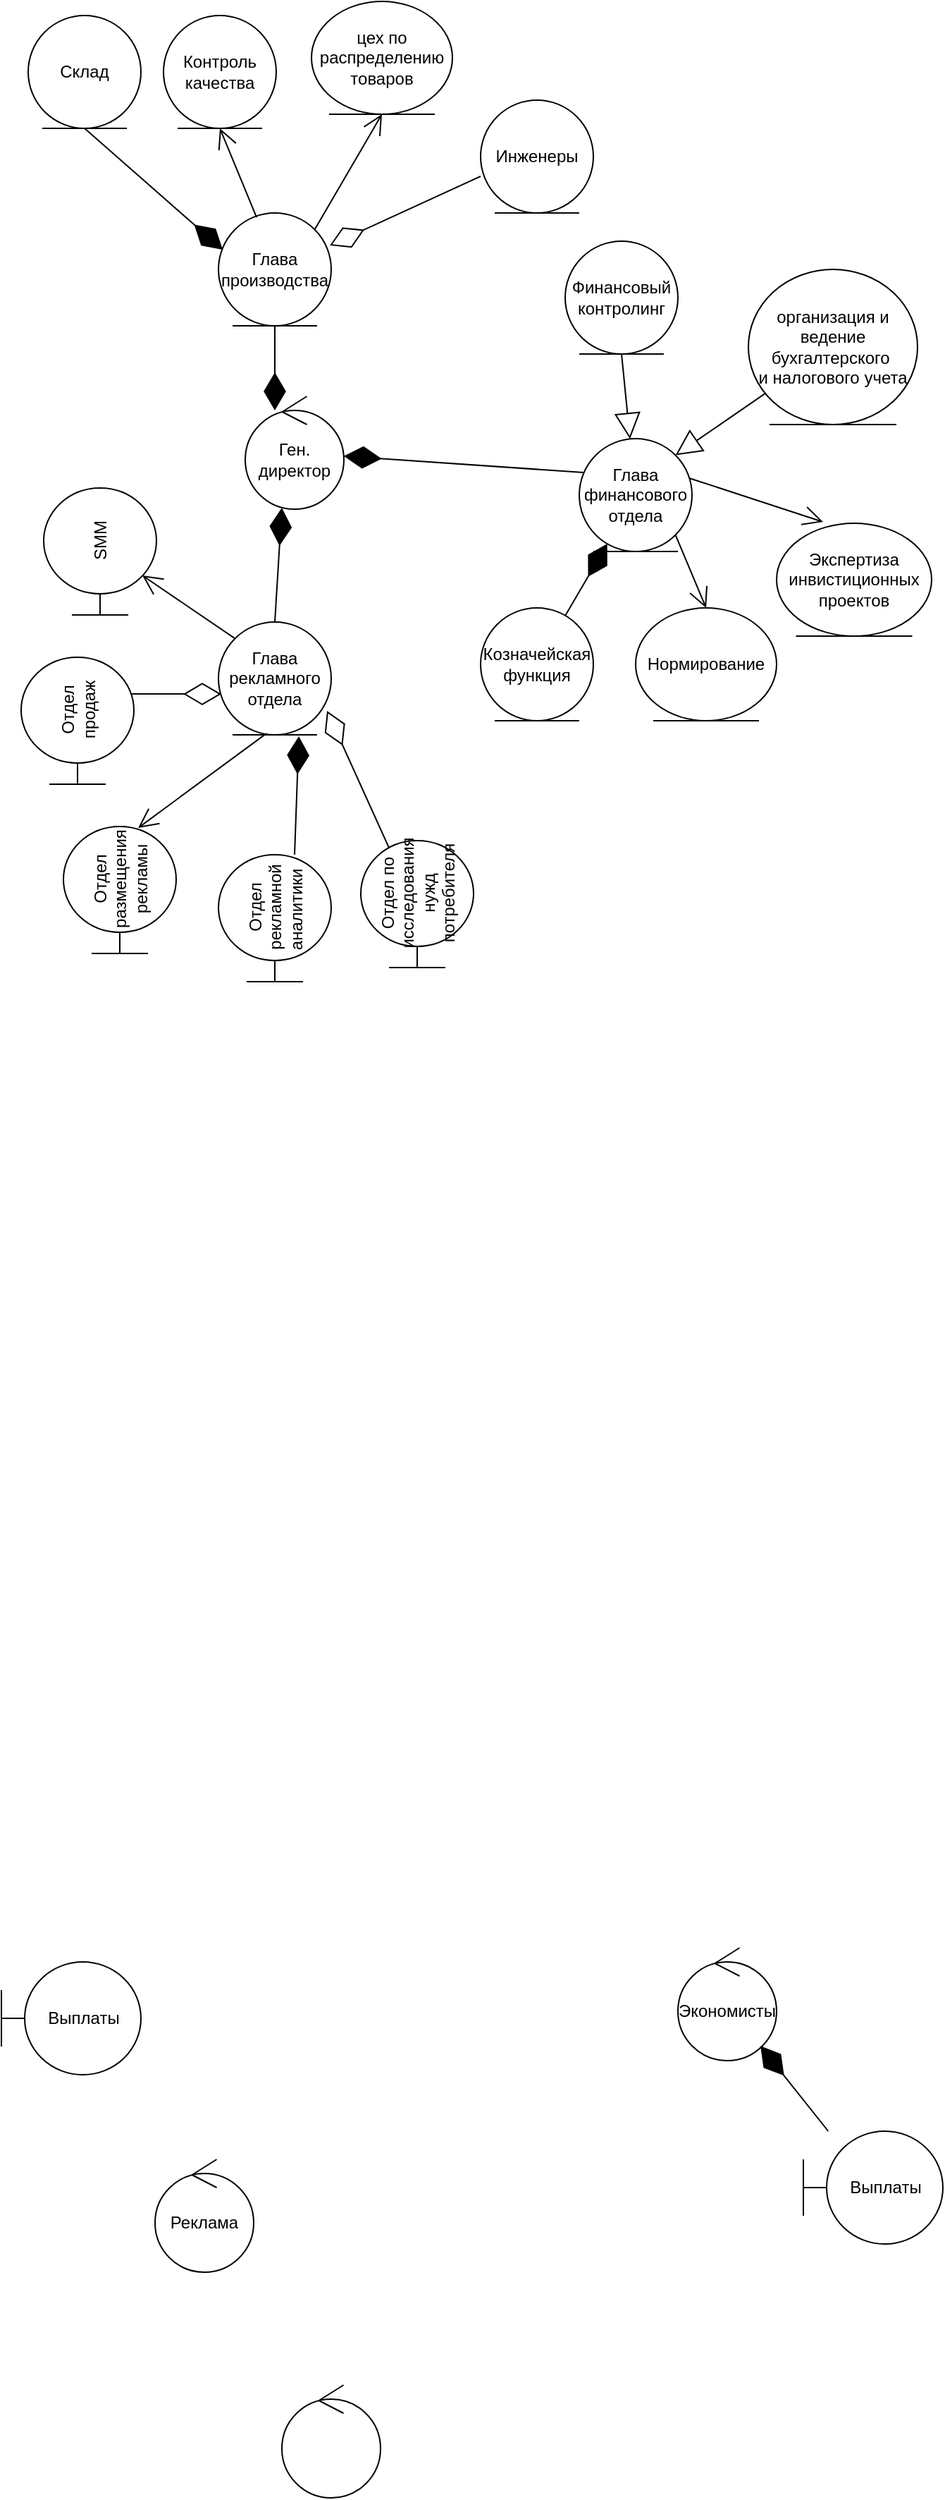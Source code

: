 <mxfile version="20.8.5" type="github">
  <diagram name="Страница 1" id="4H8iXRmtnrGgzoY1Sn-D">
    <mxGraphModel dx="1687" dy="936" grid="1" gridSize="10" guides="1" tooltips="1" connect="1" arrows="1" fold="1" page="1" pageScale="1" pageWidth="827" pageHeight="1169" math="0" shadow="0">
      <root>
        <mxCell id="0" />
        <mxCell id="1" parent="0" />
        <mxCell id="_J8wM2OBpAw2C5zsuMnr-1" value="Отдел продаж" style="shape=umlBoundary;whiteSpace=wrap;html=1;rotation=-90;" parent="1" vertex="1">
          <mxGeometry x="40" y="560" width="90" height="80" as="geometry" />
        </mxCell>
        <mxCell id="_J8wM2OBpAw2C5zsuMnr-2" value="Глава рекламного отдела" style="ellipse;shape=umlEntity;whiteSpace=wrap;html=1;" parent="1" vertex="1">
          <mxGeometry x="185" y="530" width="80" height="80" as="geometry" />
        </mxCell>
        <mxCell id="_J8wM2OBpAw2C5zsuMnr-3" value="Ген. директор" style="ellipse;shape=umlControl;whiteSpace=wrap;html=1;" parent="1" vertex="1">
          <mxGeometry x="204" y="370" width="70" height="80" as="geometry" />
        </mxCell>
        <mxCell id="_J8wM2OBpAw2C5zsuMnr-4" value="Отдел размещения рекламы" style="shape=umlBoundary;whiteSpace=wrap;html=1;rotation=-90;" parent="1" vertex="1">
          <mxGeometry x="70" y="680" width="90" height="80" as="geometry" />
        </mxCell>
        <mxCell id="_J8wM2OBpAw2C5zsuMnr-5" value="SMM" style="shape=umlBoundary;whiteSpace=wrap;html=1;rotation=-90;" parent="1" vertex="1">
          <mxGeometry x="56" y="440" width="90" height="80" as="geometry" />
        </mxCell>
        <mxCell id="_J8wM2OBpAw2C5zsuMnr-6" value="Отдел рекламной аналитики&amp;nbsp;" style="shape=umlBoundary;whiteSpace=wrap;html=1;rotation=-90;" parent="1" vertex="1">
          <mxGeometry x="180" y="700" width="90" height="80" as="geometry" />
        </mxCell>
        <mxCell id="_J8wM2OBpAw2C5zsuMnr-7" value="Отдел по исследования нужд потребителя" style="shape=umlBoundary;whiteSpace=wrap;html=1;rotation=-90;" parent="1" vertex="1">
          <mxGeometry x="281" y="690" width="90" height="80" as="geometry" />
        </mxCell>
        <mxCell id="_J8wM2OBpAw2C5zsuMnr-14" value="Глава финансового отдела" style="ellipse;shape=umlEntity;whiteSpace=wrap;html=1;" parent="1" vertex="1">
          <mxGeometry x="441" y="400" width="80" height="80" as="geometry" />
        </mxCell>
        <mxCell id="_J8wM2OBpAw2C5zsuMnr-19" value="организация и ведение бухгалтерского&amp;nbsp;&lt;br&gt;и налогового учета" style="ellipse;shape=umlEntity;whiteSpace=wrap;html=1;" parent="1" vertex="1">
          <mxGeometry x="561" y="280" width="120" height="110" as="geometry" />
        </mxCell>
        <mxCell id="_J8wM2OBpAw2C5zsuMnr-20" value="Экспертиза инвистиционных проектов" style="ellipse;shape=umlEntity;whiteSpace=wrap;html=1;" parent="1" vertex="1">
          <mxGeometry x="581" y="460" width="110" height="80" as="geometry" />
        </mxCell>
        <mxCell id="_J8wM2OBpAw2C5zsuMnr-21" value="Нормирование" style="ellipse;shape=umlEntity;whiteSpace=wrap;html=1;" parent="1" vertex="1">
          <mxGeometry x="481" y="520" width="100" height="80" as="geometry" />
        </mxCell>
        <mxCell id="_J8wM2OBpAw2C5zsuMnr-22" value="Козначейская&lt;br&gt;функция" style="ellipse;shape=umlEntity;whiteSpace=wrap;html=1;" parent="1" vertex="1">
          <mxGeometry x="371" y="520" width="80" height="80" as="geometry" />
        </mxCell>
        <mxCell id="_J8wM2OBpAw2C5zsuMnr-27" value="Финансовый контролинг" style="ellipse;shape=umlEntity;whiteSpace=wrap;html=1;" parent="1" vertex="1">
          <mxGeometry x="431" y="260" width="80" height="80" as="geometry" />
        </mxCell>
        <mxCell id="_J8wM2OBpAw2C5zsuMnr-29" value="Глава производства" style="ellipse;shape=umlEntity;whiteSpace=wrap;html=1;" parent="1" vertex="1">
          <mxGeometry x="185" y="240" width="80" height="80" as="geometry" />
        </mxCell>
        <mxCell id="_J8wM2OBpAw2C5zsuMnr-31" value="Инженеры" style="ellipse;shape=umlEntity;whiteSpace=wrap;html=1;" parent="1" vertex="1">
          <mxGeometry x="371" y="160" width="80" height="80" as="geometry" />
        </mxCell>
        <mxCell id="_J8wM2OBpAw2C5zsuMnr-33" value="Склад" style="ellipse;shape=umlEntity;whiteSpace=wrap;html=1;" parent="1" vertex="1">
          <mxGeometry x="50" y="100" width="80" height="80" as="geometry" />
        </mxCell>
        <mxCell id="_J8wM2OBpAw2C5zsuMnr-35" value="Контроль качества" style="ellipse;shape=umlEntity;whiteSpace=wrap;html=1;" parent="1" vertex="1">
          <mxGeometry x="146" y="100" width="80" height="80" as="geometry" />
        </mxCell>
        <mxCell id="_J8wM2OBpAw2C5zsuMnr-37" value="цех по распределению&lt;br&gt;товаров" style="ellipse;shape=umlEntity;whiteSpace=wrap;html=1;" parent="1" vertex="1">
          <mxGeometry x="251" y="90" width="100" height="80" as="geometry" />
        </mxCell>
        <mxCell id="VIMMK_ieuh5GP0SW73c3-1" value="" style="endArrow=diamondThin;endFill=1;endSize=24;html=1;rounded=0;" edge="1" parent="1" source="_J8wM2OBpAw2C5zsuMnr-22" target="_J8wM2OBpAw2C5zsuMnr-14">
          <mxGeometry width="160" relative="1" as="geometry">
            <mxPoint x="311" y="500" as="sourcePoint" />
            <mxPoint x="471" y="500" as="targetPoint" />
          </mxGeometry>
        </mxCell>
        <mxCell id="VIMMK_ieuh5GP0SW73c3-2" value="" style="endArrow=diamondThin;endFill=1;endSize=24;html=1;rounded=0;entryX=0.713;entryY=1.013;entryDx=0;entryDy=0;entryPerimeter=0;exitX=1;exitY=0.675;exitDx=0;exitDy=0;exitPerimeter=0;" edge="1" parent="1" source="_J8wM2OBpAw2C5zsuMnr-6" target="_J8wM2OBpAw2C5zsuMnr-2">
          <mxGeometry width="160" relative="1" as="geometry">
            <mxPoint x="320" y="800" as="sourcePoint" />
            <mxPoint x="490" y="610" as="targetPoint" />
          </mxGeometry>
        </mxCell>
        <mxCell id="VIMMK_ieuh5GP0SW73c3-3" value="" style="endArrow=diamondThin;endFill=0;endSize=24;html=1;rounded=0;entryX=0.025;entryY=0.638;entryDx=0;entryDy=0;entryPerimeter=0;exitX=0.711;exitY=0.975;exitDx=0;exitDy=0;exitPerimeter=0;" edge="1" parent="1" source="_J8wM2OBpAw2C5zsuMnr-1" target="_J8wM2OBpAw2C5zsuMnr-2">
          <mxGeometry width="160" relative="1" as="geometry">
            <mxPoint x="330" y="610" as="sourcePoint" />
            <mxPoint x="490" y="610" as="targetPoint" />
          </mxGeometry>
        </mxCell>
        <mxCell id="VIMMK_ieuh5GP0SW73c3-4" value="" style="endArrow=diamondThin;endFill=0;endSize=24;html=1;rounded=0;entryX=0.963;entryY=0.788;entryDx=0;entryDy=0;exitX=0.944;exitY=0.25;exitDx=0;exitDy=0;exitPerimeter=0;entryPerimeter=0;" edge="1" parent="1" source="_J8wM2OBpAw2C5zsuMnr-7" target="_J8wM2OBpAw2C5zsuMnr-2">
          <mxGeometry width="160" relative="1" as="geometry">
            <mxPoint x="330" y="610" as="sourcePoint" />
            <mxPoint x="490" y="610" as="targetPoint" />
          </mxGeometry>
        </mxCell>
        <mxCell id="VIMMK_ieuh5GP0SW73c3-5" value="" style="endArrow=diamondThin;endFill=1;endSize=24;html=1;rounded=0;exitX=0.5;exitY=0;exitDx=0;exitDy=0;entryX=0.371;entryY=0.988;entryDx=0;entryDy=0;entryPerimeter=0;" edge="1" parent="1" source="_J8wM2OBpAw2C5zsuMnr-2" target="_J8wM2OBpAw2C5zsuMnr-3">
          <mxGeometry width="160" relative="1" as="geometry">
            <mxPoint x="330" y="610" as="sourcePoint" />
            <mxPoint x="490" y="610" as="targetPoint" />
          </mxGeometry>
        </mxCell>
        <mxCell id="VIMMK_ieuh5GP0SW73c3-6" value="" style="endArrow=diamondThin;endFill=1;endSize=24;html=1;rounded=0;entryX=0.3;entryY=0.125;entryDx=0;entryDy=0;entryPerimeter=0;" edge="1" parent="1" source="_J8wM2OBpAw2C5zsuMnr-29" target="_J8wM2OBpAw2C5zsuMnr-3">
          <mxGeometry width="160" relative="1" as="geometry">
            <mxPoint x="370" y="400" as="sourcePoint" />
            <mxPoint x="425.97" y="249.04" as="targetPoint" />
          </mxGeometry>
        </mxCell>
        <mxCell id="VIMMK_ieuh5GP0SW73c3-7" value="" style="endArrow=diamondThin;endFill=1;endSize=24;html=1;rounded=0;exitX=0.038;exitY=0.3;exitDx=0;exitDy=0;exitPerimeter=0;" edge="1" parent="1" source="_J8wM2OBpAw2C5zsuMnr-14" target="_J8wM2OBpAw2C5zsuMnr-3">
          <mxGeometry width="160" relative="1" as="geometry">
            <mxPoint x="380" y="390" as="sourcePoint" />
            <mxPoint x="435.97" y="239.04" as="targetPoint" />
          </mxGeometry>
        </mxCell>
        <mxCell id="VIMMK_ieuh5GP0SW73c3-9" value="" style="endArrow=diamondThin;endFill=0;endSize=24;html=1;rounded=0;exitX=0;exitY=0.675;exitDx=0;exitDy=0;entryX=0.988;entryY=0.288;entryDx=0;entryDy=0;entryPerimeter=0;exitPerimeter=0;" edge="1" parent="1" source="_J8wM2OBpAw2C5zsuMnr-31" target="_J8wM2OBpAw2C5zsuMnr-29">
          <mxGeometry width="160" relative="1" as="geometry">
            <mxPoint x="-49" y="310" as="sourcePoint" />
            <mxPoint x="111" y="310" as="targetPoint" />
          </mxGeometry>
        </mxCell>
        <mxCell id="VIMMK_ieuh5GP0SW73c3-10" value="" style="endArrow=diamondThin;endFill=1;endSize=24;html=1;rounded=0;entryX=0.038;entryY=0.325;entryDx=0;entryDy=0;entryPerimeter=0;exitX=0.5;exitY=1;exitDx=0;exitDy=0;" edge="1" parent="1" source="_J8wM2OBpAw2C5zsuMnr-33" target="_J8wM2OBpAw2C5zsuMnr-29">
          <mxGeometry width="160" relative="1" as="geometry">
            <mxPoint x="10" y="250" as="sourcePoint" />
            <mxPoint x="170" y="250" as="targetPoint" />
          </mxGeometry>
        </mxCell>
        <mxCell id="VIMMK_ieuh5GP0SW73c3-13" value="" style="endArrow=block;endSize=16;endFill=0;html=1;rounded=0;entryX=1;entryY=0;entryDx=0;entryDy=0;" edge="1" parent="1" source="_J8wM2OBpAw2C5zsuMnr-19" target="_J8wM2OBpAw2C5zsuMnr-14">
          <mxGeometry x="-0.009" width="160" relative="1" as="geometry">
            <mxPoint x="311" y="400" as="sourcePoint" />
            <mxPoint x="471" y="400" as="targetPoint" />
            <mxPoint as="offset" />
          </mxGeometry>
        </mxCell>
        <mxCell id="VIMMK_ieuh5GP0SW73c3-14" value="" style="endArrow=block;endSize=16;endFill=0;html=1;rounded=0;exitX=0.5;exitY=1;exitDx=0;exitDy=0;" edge="1" parent="1" source="_J8wM2OBpAw2C5zsuMnr-27" target="_J8wM2OBpAw2C5zsuMnr-14">
          <mxGeometry x="-0.009" width="160" relative="1" as="geometry">
            <mxPoint x="471" y="370" as="sourcePoint" />
            <mxPoint x="407.355" y="413.802" as="targetPoint" />
            <mxPoint as="offset" />
          </mxGeometry>
        </mxCell>
        <mxCell id="VIMMK_ieuh5GP0SW73c3-16" value="" style="endArrow=open;endFill=1;endSize=12;html=1;rounded=0;exitX=1;exitY=1;exitDx=0;exitDy=0;entryX=0.5;entryY=0;entryDx=0;entryDy=0;" edge="1" parent="1" source="_J8wM2OBpAw2C5zsuMnr-14" target="_J8wM2OBpAw2C5zsuMnr-21">
          <mxGeometry width="160" relative="1" as="geometry">
            <mxPoint x="311" y="400" as="sourcePoint" />
            <mxPoint x="551" y="480" as="targetPoint" />
          </mxGeometry>
        </mxCell>
        <mxCell id="VIMMK_ieuh5GP0SW73c3-17" value="" style="endArrow=open;endFill=1;endSize=12;html=1;rounded=0;exitX=0;exitY=0;exitDx=0;exitDy=0;entryX=0.311;entryY=0.875;entryDx=0;entryDy=0;entryPerimeter=0;" edge="1" parent="1" source="_J8wM2OBpAw2C5zsuMnr-2" target="_J8wM2OBpAw2C5zsuMnr-5">
          <mxGeometry width="160" relative="1" as="geometry">
            <mxPoint x="330" y="510" as="sourcePoint" />
            <mxPoint x="70" y="800" as="targetPoint" />
          </mxGeometry>
        </mxCell>
        <mxCell id="VIMMK_ieuh5GP0SW73c3-18" value="" style="endArrow=open;endFill=1;endSize=12;html=1;rounded=0;exitX=0.425;exitY=0.988;exitDx=0;exitDy=0;exitPerimeter=0;entryX=0.989;entryY=0.663;entryDx=0;entryDy=0;entryPerimeter=0;" edge="1" parent="1" source="_J8wM2OBpAw2C5zsuMnr-2" target="_J8wM2OBpAw2C5zsuMnr-4">
          <mxGeometry width="160" relative="1" as="geometry">
            <mxPoint x="50" y="670" as="sourcePoint" />
            <mxPoint x="210" y="670" as="targetPoint" />
          </mxGeometry>
        </mxCell>
        <mxCell id="VIMMK_ieuh5GP0SW73c3-19" value="" style="endArrow=open;endFill=1;endSize=12;html=1;rounded=0;exitX=0.338;exitY=0.038;exitDx=0;exitDy=0;exitPerimeter=0;entryX=0.5;entryY=1;entryDx=0;entryDy=0;" edge="1" parent="1" source="_J8wM2OBpAw2C5zsuMnr-29" target="_J8wM2OBpAw2C5zsuMnr-35">
          <mxGeometry width="160" relative="1" as="geometry">
            <mxPoint x="-29" y="230" as="sourcePoint" />
            <mxPoint x="131" y="230" as="targetPoint" />
          </mxGeometry>
        </mxCell>
        <mxCell id="VIMMK_ieuh5GP0SW73c3-20" value="" style="endArrow=open;endFill=1;endSize=12;html=1;rounded=0;exitX=1;exitY=0;exitDx=0;exitDy=0;entryX=0.5;entryY=1;entryDx=0;entryDy=0;" edge="1" parent="1" source="_J8wM2OBpAw2C5zsuMnr-29" target="_J8wM2OBpAw2C5zsuMnr-37">
          <mxGeometry width="160" relative="1" as="geometry">
            <mxPoint x="41" y="250" as="sourcePoint" />
            <mxPoint x="201" y="250" as="targetPoint" />
          </mxGeometry>
        </mxCell>
        <mxCell id="VIMMK_ieuh5GP0SW73c3-21" value="" style="endArrow=open;endFill=1;endSize=12;html=1;rounded=0;exitX=0.975;exitY=0.35;exitDx=0;exitDy=0;exitPerimeter=0;entryX=0.3;entryY=-0.012;entryDx=0;entryDy=0;entryPerimeter=0;" edge="1" parent="1" source="_J8wM2OBpAw2C5zsuMnr-14" target="_J8wM2OBpAw2C5zsuMnr-20">
          <mxGeometry width="160" relative="1" as="geometry">
            <mxPoint x="521" y="439.5" as="sourcePoint" />
            <mxPoint x="681" y="439.5" as="targetPoint" />
          </mxGeometry>
        </mxCell>
        <mxCell id="VIMMK_ieuh5GP0SW73c3-23" value="Экономисты" style="ellipse;shape=umlControl;whiteSpace=wrap;html=1;" vertex="1" parent="1">
          <mxGeometry x="511" y="1470" width="70" height="80" as="geometry" />
        </mxCell>
        <mxCell id="VIMMK_ieuh5GP0SW73c3-24" value="Выплаты" style="shape=umlBoundary;whiteSpace=wrap;html=1;" vertex="1" parent="1">
          <mxGeometry x="600" y="1600" width="99" height="80" as="geometry" />
        </mxCell>
        <mxCell id="VIMMK_ieuh5GP0SW73c3-25" value="" style="endArrow=diamondThin;endFill=1;endSize=24;html=1;rounded=0;" edge="1" parent="1" source="VIMMK_ieuh5GP0SW73c3-24" target="VIMMK_ieuh5GP0SW73c3-23">
          <mxGeometry width="160" relative="1" as="geometry">
            <mxPoint x="331" y="1570" as="sourcePoint" />
            <mxPoint x="491" y="1570" as="targetPoint" />
          </mxGeometry>
        </mxCell>
        <mxCell id="VIMMK_ieuh5GP0SW73c3-27" value="Реклама" style="ellipse;shape=umlControl;whiteSpace=wrap;html=1;" vertex="1" parent="1">
          <mxGeometry x="140" y="1620" width="70" height="80" as="geometry" />
        </mxCell>
        <mxCell id="VIMMK_ieuh5GP0SW73c3-28" value="" style="ellipse;shape=umlControl;whiteSpace=wrap;html=1;" vertex="1" parent="1">
          <mxGeometry x="230" y="1780" width="70" height="80" as="geometry" />
        </mxCell>
        <mxCell id="VIMMK_ieuh5GP0SW73c3-29" value="Выплаты" style="shape=umlBoundary;whiteSpace=wrap;html=1;" vertex="1" parent="1">
          <mxGeometry x="31" y="1480" width="99" height="80" as="geometry" />
        </mxCell>
      </root>
    </mxGraphModel>
  </diagram>
</mxfile>

